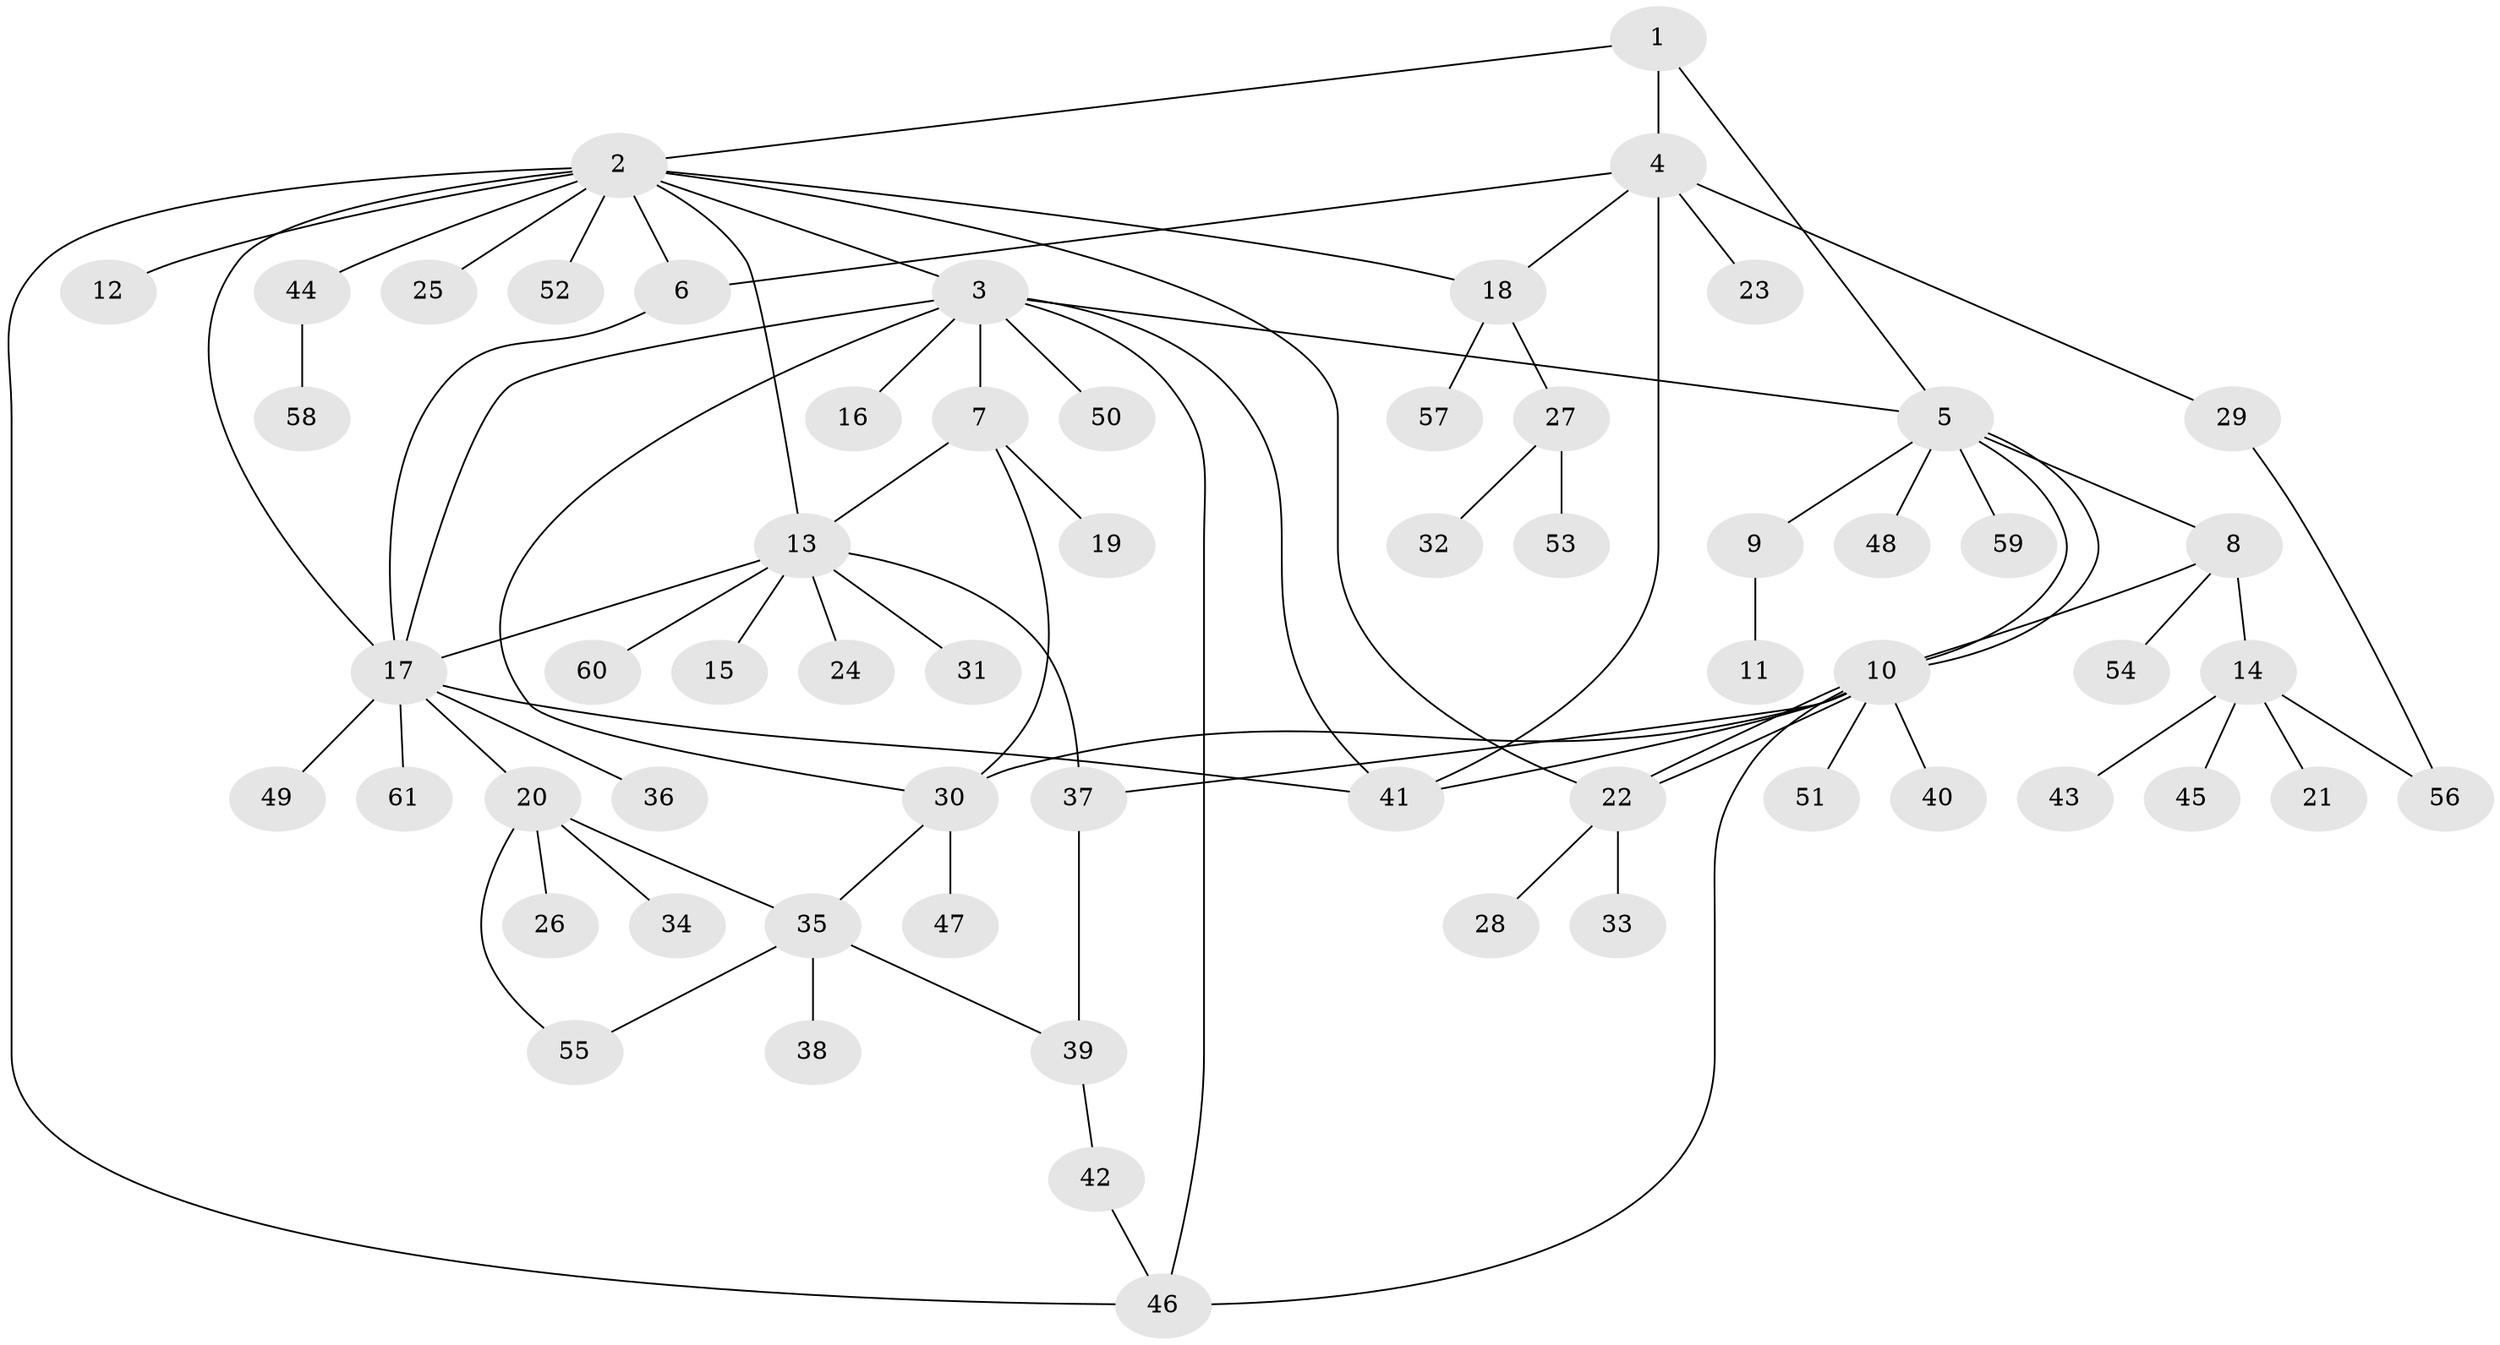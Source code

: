 // Generated by graph-tools (version 1.1) at 2025/14/03/09/25 04:14:41]
// undirected, 61 vertices, 84 edges
graph export_dot {
graph [start="1"]
  node [color=gray90,style=filled];
  1;
  2;
  3;
  4;
  5;
  6;
  7;
  8;
  9;
  10;
  11;
  12;
  13;
  14;
  15;
  16;
  17;
  18;
  19;
  20;
  21;
  22;
  23;
  24;
  25;
  26;
  27;
  28;
  29;
  30;
  31;
  32;
  33;
  34;
  35;
  36;
  37;
  38;
  39;
  40;
  41;
  42;
  43;
  44;
  45;
  46;
  47;
  48;
  49;
  50;
  51;
  52;
  53;
  54;
  55;
  56;
  57;
  58;
  59;
  60;
  61;
  1 -- 2;
  1 -- 4;
  1 -- 5;
  2 -- 3;
  2 -- 6;
  2 -- 12;
  2 -- 13;
  2 -- 17;
  2 -- 18;
  2 -- 22;
  2 -- 25;
  2 -- 44;
  2 -- 46;
  2 -- 52;
  3 -- 5;
  3 -- 7;
  3 -- 16;
  3 -- 17;
  3 -- 30;
  3 -- 41;
  3 -- 46;
  3 -- 50;
  4 -- 6;
  4 -- 18;
  4 -- 23;
  4 -- 29;
  4 -- 41;
  5 -- 8;
  5 -- 9;
  5 -- 10;
  5 -- 10;
  5 -- 48;
  5 -- 59;
  6 -- 17;
  7 -- 13;
  7 -- 19;
  7 -- 30;
  8 -- 10;
  8 -- 14;
  8 -- 54;
  9 -- 11;
  10 -- 22;
  10 -- 22;
  10 -- 30;
  10 -- 37;
  10 -- 40;
  10 -- 41;
  10 -- 46;
  10 -- 51;
  13 -- 15;
  13 -- 17;
  13 -- 24;
  13 -- 31;
  13 -- 37;
  13 -- 60;
  14 -- 21;
  14 -- 43;
  14 -- 45;
  14 -- 56;
  17 -- 20;
  17 -- 36;
  17 -- 41;
  17 -- 49;
  17 -- 61;
  18 -- 27;
  18 -- 57;
  20 -- 26;
  20 -- 34;
  20 -- 35;
  20 -- 55;
  22 -- 28;
  22 -- 33;
  27 -- 32;
  27 -- 53;
  29 -- 56;
  30 -- 35;
  30 -- 47;
  35 -- 38;
  35 -- 39;
  35 -- 55;
  37 -- 39;
  39 -- 42;
  42 -- 46;
  44 -- 58;
}
